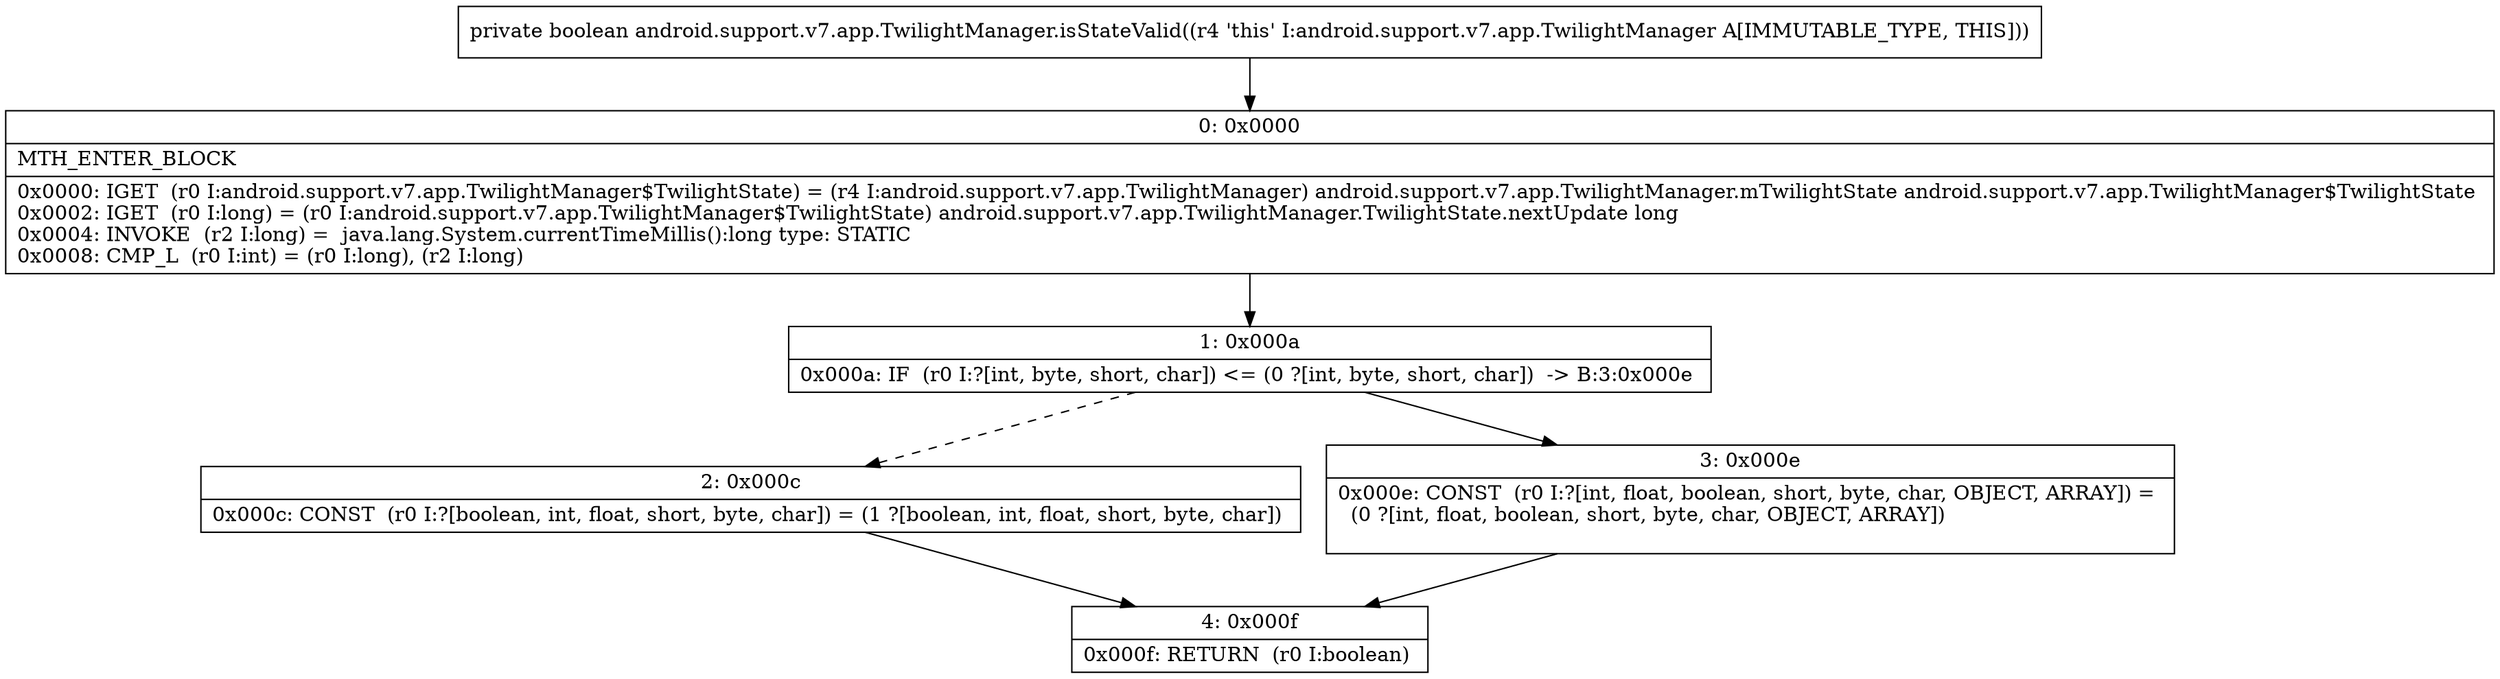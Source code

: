 digraph "CFG forandroid.support.v7.app.TwilightManager.isStateValid()Z" {
Node_0 [shape=record,label="{0\:\ 0x0000|MTH_ENTER_BLOCK\l|0x0000: IGET  (r0 I:android.support.v7.app.TwilightManager$TwilightState) = (r4 I:android.support.v7.app.TwilightManager) android.support.v7.app.TwilightManager.mTwilightState android.support.v7.app.TwilightManager$TwilightState \l0x0002: IGET  (r0 I:long) = (r0 I:android.support.v7.app.TwilightManager$TwilightState) android.support.v7.app.TwilightManager.TwilightState.nextUpdate long \l0x0004: INVOKE  (r2 I:long) =  java.lang.System.currentTimeMillis():long type: STATIC \l0x0008: CMP_L  (r0 I:int) = (r0 I:long), (r2 I:long) \l}"];
Node_1 [shape=record,label="{1\:\ 0x000a|0x000a: IF  (r0 I:?[int, byte, short, char]) \<= (0 ?[int, byte, short, char])  \-\> B:3:0x000e \l}"];
Node_2 [shape=record,label="{2\:\ 0x000c|0x000c: CONST  (r0 I:?[boolean, int, float, short, byte, char]) = (1 ?[boolean, int, float, short, byte, char]) \l}"];
Node_3 [shape=record,label="{3\:\ 0x000e|0x000e: CONST  (r0 I:?[int, float, boolean, short, byte, char, OBJECT, ARRAY]) = \l  (0 ?[int, float, boolean, short, byte, char, OBJECT, ARRAY])\l \l}"];
Node_4 [shape=record,label="{4\:\ 0x000f|0x000f: RETURN  (r0 I:boolean) \l}"];
MethodNode[shape=record,label="{private boolean android.support.v7.app.TwilightManager.isStateValid((r4 'this' I:android.support.v7.app.TwilightManager A[IMMUTABLE_TYPE, THIS])) }"];
MethodNode -> Node_0;
Node_0 -> Node_1;
Node_1 -> Node_2[style=dashed];
Node_1 -> Node_3;
Node_2 -> Node_4;
Node_3 -> Node_4;
}

